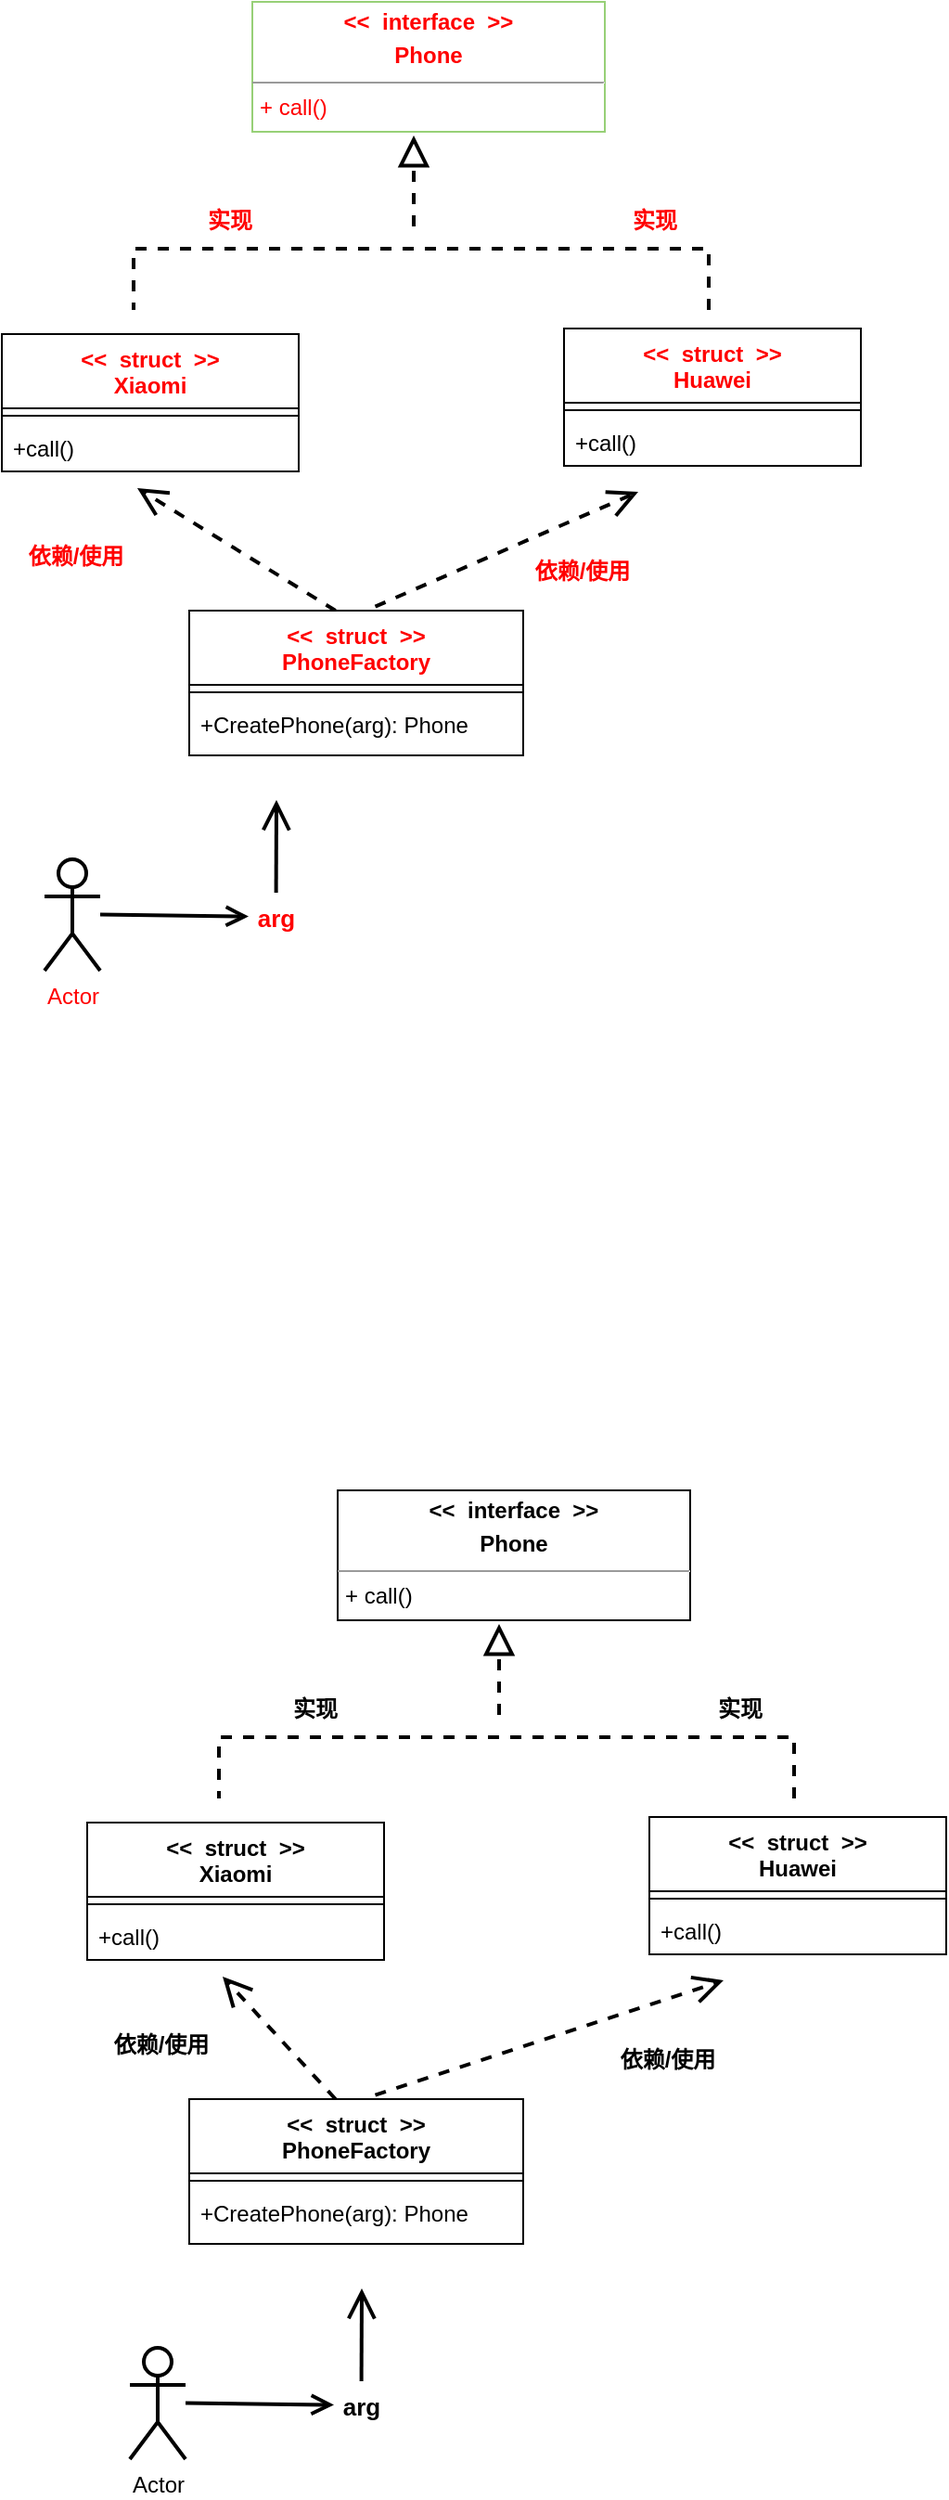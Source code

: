<mxfile version="13.1.3" pages="3">
    <diagram id="6hGFLwfOUW9BJ-s0fimq" name="Page-1">
        <mxGraphModel dx="552" dy="3531" grid="0" gridSize="10" guides="1" tooltips="1" connect="1" arrows="1" fold="1" page="0" pageScale="1" pageWidth="827" pageHeight="2000" background="none" math="0" shadow="0">
            <root>
                <mxCell id="0"/>
                <mxCell id="1" parent="0"/>
                <mxCell id="LPrqTVwyO32H7xe0jWxw-1" value="" style="endArrow=open;dashed=1;endFill=0;endSize=12;html=1;strokeWidth=2;exitX=0.438;exitY=0;exitDx=0;exitDy=0;exitPerimeter=0;fontColor=#FF0000;" parent="1" source="LPrqTVwyO32H7xe0jWxw-19" edge="1">
                    <mxGeometry width="160" relative="1" as="geometry">
                        <mxPoint x="280" y="-2669" as="sourcePoint"/>
                        <mxPoint x="280" y="-2836" as="targetPoint"/>
                    </mxGeometry>
                </mxCell>
                <mxCell id="LPrqTVwyO32H7xe0jWxw-2" value="&lt;p style=&quot;margin: 0px ; margin-top: 4px ; text-align: center&quot;&gt;&lt;b&gt;&amp;lt;&amp;lt;&amp;nbsp; interface&amp;nbsp; &amp;gt;&amp;gt;&lt;/b&gt;&lt;br&gt;&lt;/p&gt;&lt;p style=&quot;margin: 4px 0px 0px ; text-align: center&quot;&gt;&lt;b&gt;Phone&lt;/b&gt;&lt;/p&gt;&lt;hr size=&quot;1&quot;&gt;&lt;p style=&quot;margin: 0px ; margin-left: 4px&quot;&gt;+ call()&lt;br&gt;&lt;/p&gt;" style="verticalAlign=top;align=left;overflow=fill;fontSize=12;fontFamily=Helvetica;html=1;strokeColor=#97D077;fontColor=#FF0000;" parent="1" vertex="1">
                    <mxGeometry x="342" y="-3098" width="190" height="70" as="geometry"/>
                </mxCell>
                <mxCell id="LPrqTVwyO32H7xe0jWxw-3" value="" style="strokeWidth=2;html=1;shape=mxgraph.flowchart.annotation_1;align=left;pointerEvents=1;dashed=1;direction=south;endArrow=block;dashed=1;endFill=0;endSize=12;html=1;strokeWidth=2;exitX=0.025;exitY=0.971;exitDx=0;exitDy=0;exitPerimeter=0;fontColor=#FF0000;" parent="1" vertex="1">
                    <mxGeometry x="278" y="-2965" width="310" height="33" as="geometry"/>
                </mxCell>
                <mxCell id="LPrqTVwyO32H7xe0jWxw-4" value="" style="endArrow=open;dashed=1;endFill=0;endSize=12;html=1;strokeWidth=2;exitX=0.557;exitY=-0.028;exitDx=0;exitDy=0;exitPerimeter=0;fontColor=#FF0000;" parent="1" source="LPrqTVwyO32H7xe0jWxw-19" edge="1">
                    <mxGeometry width="160" relative="1" as="geometry">
                        <mxPoint x="310" y="-2689" as="sourcePoint"/>
                        <mxPoint x="550" y="-2834" as="targetPoint"/>
                    </mxGeometry>
                </mxCell>
                <mxCell id="LPrqTVwyO32H7xe0jWxw-5" value="实现" style="text;align=center;fontStyle=1;verticalAlign=middle;spacingLeft=3;spacingRight=3;strokeColor=none;rotatable=0;points=[[0,0.5],[1,0.5]];portConstraint=eastwest;dashed=1;fontColor=#FF0000;" parent="1" vertex="1">
                    <mxGeometry x="290" y="-2994" width="80" height="26" as="geometry"/>
                </mxCell>
                <mxCell id="LPrqTVwyO32H7xe0jWxw-6" value="实现" style="text;align=center;fontStyle=1;verticalAlign=middle;spacingLeft=3;spacingRight=3;strokeColor=none;rotatable=0;points=[[0,0.5],[1,0.5]];portConstraint=eastwest;dashed=1;fontColor=#FF0000;" parent="1" vertex="1">
                    <mxGeometry x="519" y="-2994" width="80" height="26" as="geometry"/>
                </mxCell>
                <mxCell id="LPrqTVwyO32H7xe0jWxw-7" value="依赖/使用" style="text;align=center;fontStyle=1;verticalAlign=middle;spacingLeft=3;spacingRight=3;strokeColor=none;rotatable=0;points=[[0,0.5],[1,0.5]];portConstraint=eastwest;dashed=1;fontColor=#FF0000;" parent="1" vertex="1">
                    <mxGeometry x="207" y="-2813" width="80" height="26" as="geometry"/>
                </mxCell>
                <mxCell id="LPrqTVwyO32H7xe0jWxw-8" value="依赖/使用" style="text;align=center;fontStyle=1;verticalAlign=middle;spacingLeft=3;spacingRight=3;strokeColor=none;rotatable=0;points=[[0,0.5],[1,0.5]];portConstraint=eastwest;dashed=1;fontColor=#FF0000;" parent="1" vertex="1">
                    <mxGeometry x="480" y="-2805" width="80" height="26" as="geometry"/>
                </mxCell>
                <mxCell id="LPrqTVwyO32H7xe0jWxw-9" value="Actor" style="shape=umlActor;verticalLabelPosition=bottom;labelBackgroundColor=#ffffff;verticalAlign=top;html=1;strokeWidth=2;fontColor=#FF0000;" parent="1" vertex="1">
                    <mxGeometry x="230" y="-2636" width="30" height="60" as="geometry"/>
                </mxCell>
                <mxCell id="LPrqTVwyO32H7xe0jWxw-10" value="arg" style="text;align=center;fontStyle=1;verticalAlign=middle;spacingLeft=3;spacingRight=3;strokeColor=none;rotatable=0;points=[[0,0.5],[1,0.5]];portConstraint=eastwest;dashed=1;fontSize=13;fontColor=#FF0000;" parent="1" vertex="1">
                    <mxGeometry x="340" y="-2618" width="30" height="26" as="geometry"/>
                </mxCell>
                <mxCell id="LPrqTVwyO32H7xe0jWxw-11" value="" style="endArrow=open;startArrow=none;endFill=0;startFill=0;endSize=8;startSize=10;html=1;strokeWidth=2;fontSize=13;fontColor=#FF0000;" parent="1" target="LPrqTVwyO32H7xe0jWxw-10" edge="1">
                    <mxGeometry width="160" relative="1" as="geometry">
                        <mxPoint x="260" y="-2606.24" as="sourcePoint"/>
                        <mxPoint x="320" y="-2606.24" as="targetPoint"/>
                        <Array as="points"/>
                    </mxGeometry>
                </mxCell>
                <mxCell id="LPrqTVwyO32H7xe0jWxw-12" value="" style="endArrow=open;endFill=1;endSize=12;html=1;strokeWidth=2;fontSize=13;fontColor=#FF0000;" parent="1" edge="1">
                    <mxGeometry width="160" relative="1" as="geometry">
                        <mxPoint x="354.8" y="-2618" as="sourcePoint"/>
                        <mxPoint x="355.0" y="-2668" as="targetPoint"/>
                    </mxGeometry>
                </mxCell>
                <mxCell id="LPrqTVwyO32H7xe0jWxw-13" value="&lt;&lt;  struct  &gt;&gt;&#10;Xiaomi" style="swimlane;fontStyle=1;align=center;verticalAlign=top;childLayout=stackLayout;horizontal=1;startSize=40;horizontalStack=0;resizeParent=1;resizeParentMax=0;resizeLast=0;collapsible=1;marginBottom=0;fontColor=#FF0000;" parent="1" vertex="1">
                    <mxGeometry x="207" y="-2919" width="160" height="74" as="geometry"/>
                </mxCell>
                <mxCell id="LPrqTVwyO32H7xe0jWxw-14" value="" style="line;strokeWidth=1;fillColor=none;align=left;verticalAlign=middle;spacingTop=-1;spacingLeft=3;spacingRight=3;rotatable=0;labelPosition=right;points=[];portConstraint=eastwest;" parent="LPrqTVwyO32H7xe0jWxw-13" vertex="1">
                    <mxGeometry y="40" width="160" height="8" as="geometry"/>
                </mxCell>
                <mxCell id="LPrqTVwyO32H7xe0jWxw-15" value="+call()" style="text;strokeColor=none;fillColor=none;align=left;verticalAlign=top;spacingLeft=4;spacingRight=4;overflow=hidden;rotatable=0;points=[[0,0.5],[1,0.5]];portConstraint=eastwest;" parent="LPrqTVwyO32H7xe0jWxw-13" vertex="1">
                    <mxGeometry y="48" width="160" height="26" as="geometry"/>
                </mxCell>
                <mxCell id="LPrqTVwyO32H7xe0jWxw-16" value="&lt;&lt;  struct  &gt;&gt;&#10;Huawei" style="swimlane;fontStyle=1;align=center;verticalAlign=top;childLayout=stackLayout;horizontal=1;startSize=40;horizontalStack=0;resizeParent=1;resizeParentMax=0;resizeLast=0;collapsible=1;marginBottom=0;fontColor=#FF0000;" parent="1" vertex="1">
                    <mxGeometry x="510" y="-2922" width="160" height="74" as="geometry"/>
                </mxCell>
                <mxCell id="LPrqTVwyO32H7xe0jWxw-17" value="" style="line;strokeWidth=1;fillColor=none;align=left;verticalAlign=middle;spacingTop=-1;spacingLeft=3;spacingRight=3;rotatable=0;labelPosition=right;points=[];portConstraint=eastwest;" parent="LPrqTVwyO32H7xe0jWxw-16" vertex="1">
                    <mxGeometry y="40" width="160" height="8" as="geometry"/>
                </mxCell>
                <mxCell id="LPrqTVwyO32H7xe0jWxw-18" value="+call()" style="text;strokeColor=none;fillColor=none;align=left;verticalAlign=top;spacingLeft=4;spacingRight=4;overflow=hidden;rotatable=0;points=[[0,0.5],[1,0.5]];portConstraint=eastwest;" parent="LPrqTVwyO32H7xe0jWxw-16" vertex="1">
                    <mxGeometry y="48" width="160" height="26" as="geometry"/>
                </mxCell>
                <mxCell id="LPrqTVwyO32H7xe0jWxw-22" value="" style="endArrow=block;dashed=1;endFill=0;endSize=12;html=1;strokeWidth=2;fontColor=#FF0000;" parent="1" edge="1">
                    <mxGeometry width="160" relative="1" as="geometry">
                        <mxPoint x="428.996" y="-2977" as="sourcePoint"/>
                        <mxPoint x="429.0" y="-3026" as="targetPoint"/>
                    </mxGeometry>
                </mxCell>
                <mxCell id="LPrqTVwyO32H7xe0jWxw-23" value="" style="endArrow=open;dashed=1;endFill=0;endSize=12;html=1;strokeWidth=2;exitX=0.438;exitY=0;exitDx=0;exitDy=0;exitPerimeter=0;" parent="1" source="LPrqTVwyO32H7xe0jWxw-41" edge="1">
                    <mxGeometry width="160" relative="1" as="geometry">
                        <mxPoint x="326" y="-1867" as="sourcePoint"/>
                        <mxPoint x="326" y="-2034" as="targetPoint"/>
                    </mxGeometry>
                </mxCell>
                <mxCell id="LPrqTVwyO32H7xe0jWxw-24" value="&lt;p style=&quot;margin: 0px ; margin-top: 4px ; text-align: center&quot;&gt;&lt;b&gt;&amp;lt;&amp;lt;&amp;nbsp; interface&amp;nbsp; &amp;gt;&amp;gt;&lt;/b&gt;&lt;br&gt;&lt;/p&gt;&lt;p style=&quot;margin: 4px 0px 0px ; text-align: center&quot;&gt;&lt;b&gt;Phone&lt;/b&gt;&lt;/p&gt;&lt;hr size=&quot;1&quot;&gt;&lt;p style=&quot;margin: 0px ; margin-left: 4px&quot;&gt;+ call()&lt;br&gt;&lt;/p&gt;" style="verticalAlign=top;align=left;overflow=fill;fontSize=12;fontFamily=Helvetica;html=1;" parent="1" vertex="1">
                    <mxGeometry x="388" y="-2296" width="190" height="70" as="geometry"/>
                </mxCell>
                <mxCell id="LPrqTVwyO32H7xe0jWxw-25" value="" style="strokeWidth=2;html=1;shape=mxgraph.flowchart.annotation_1;align=left;pointerEvents=1;dashed=1;direction=south;endArrow=block;dashed=1;endFill=0;endSize=12;html=1;strokeWidth=2;exitX=0.025;exitY=0.971;exitDx=0;exitDy=0;exitPerimeter=0;" parent="1" vertex="1">
                    <mxGeometry x="324" y="-2163" width="310" height="33" as="geometry"/>
                </mxCell>
                <mxCell id="LPrqTVwyO32H7xe0jWxw-26" value="" style="endArrow=open;dashed=1;endFill=0;endSize=12;html=1;strokeWidth=2;exitX=0.557;exitY=-0.028;exitDx=0;exitDy=0;exitPerimeter=0;" parent="1" source="LPrqTVwyO32H7xe0jWxw-41" edge="1">
                    <mxGeometry width="160" relative="1" as="geometry">
                        <mxPoint x="356" y="-1887" as="sourcePoint"/>
                        <mxPoint x="596" y="-2032" as="targetPoint"/>
                    </mxGeometry>
                </mxCell>
                <mxCell id="LPrqTVwyO32H7xe0jWxw-27" value="实现" style="text;align=center;fontStyle=1;verticalAlign=middle;spacingLeft=3;spacingRight=3;strokeColor=none;rotatable=0;points=[[0,0.5],[1,0.5]];portConstraint=eastwest;dashed=1;" parent="1" vertex="1">
                    <mxGeometry x="336" y="-2192" width="80" height="26" as="geometry"/>
                </mxCell>
                <mxCell id="LPrqTVwyO32H7xe0jWxw-28" value="实现" style="text;align=center;fontStyle=1;verticalAlign=middle;spacingLeft=3;spacingRight=3;strokeColor=none;rotatable=0;points=[[0,0.5],[1,0.5]];portConstraint=eastwest;dashed=1;" parent="1" vertex="1">
                    <mxGeometry x="565" y="-2192" width="80" height="26" as="geometry"/>
                </mxCell>
                <mxCell id="LPrqTVwyO32H7xe0jWxw-29" value="依赖/使用" style="text;align=center;fontStyle=1;verticalAlign=middle;spacingLeft=3;spacingRight=3;strokeColor=none;rotatable=0;points=[[0,0.5],[1,0.5]];portConstraint=eastwest;dashed=1;" parent="1" vertex="1">
                    <mxGeometry x="253" y="-2011" width="80" height="26" as="geometry"/>
                </mxCell>
                <mxCell id="LPrqTVwyO32H7xe0jWxw-30" value="依赖/使用" style="text;align=center;fontStyle=1;verticalAlign=middle;spacingLeft=3;spacingRight=3;strokeColor=none;rotatable=0;points=[[0,0.5],[1,0.5]];portConstraint=eastwest;dashed=1;" parent="1" vertex="1">
                    <mxGeometry x="526" y="-2003" width="80" height="26" as="geometry"/>
                </mxCell>
                <mxCell id="LPrqTVwyO32H7xe0jWxw-31" value="Actor" style="shape=umlActor;verticalLabelPosition=bottom;labelBackgroundColor=#ffffff;verticalAlign=top;html=1;strokeWidth=2;" parent="1" vertex="1">
                    <mxGeometry x="276" y="-1834" width="30" height="60" as="geometry"/>
                </mxCell>
                <mxCell id="LPrqTVwyO32H7xe0jWxw-32" value="arg" style="text;align=center;fontStyle=1;verticalAlign=middle;spacingLeft=3;spacingRight=3;strokeColor=none;rotatable=0;points=[[0,0.5],[1,0.5]];portConstraint=eastwest;dashed=1;fontSize=13;" parent="1" vertex="1">
                    <mxGeometry x="386" y="-1816" width="30" height="26" as="geometry"/>
                </mxCell>
                <mxCell id="LPrqTVwyO32H7xe0jWxw-33" value="" style="endArrow=open;startArrow=none;endFill=0;startFill=0;endSize=8;startSize=10;html=1;strokeWidth=2;fontSize=13;" parent="1" target="LPrqTVwyO32H7xe0jWxw-32" edge="1">
                    <mxGeometry width="160" relative="1" as="geometry">
                        <mxPoint x="306" y="-1804.24" as="sourcePoint"/>
                        <mxPoint x="366" y="-1804.24" as="targetPoint"/>
                        <Array as="points"/>
                    </mxGeometry>
                </mxCell>
                <mxCell id="LPrqTVwyO32H7xe0jWxw-34" value="" style="endArrow=open;endFill=1;endSize=12;html=1;strokeWidth=2;fontSize=13;" parent="1" edge="1">
                    <mxGeometry width="160" relative="1" as="geometry">
                        <mxPoint x="400.8" y="-1816" as="sourcePoint"/>
                        <mxPoint x="401.0" y="-1866" as="targetPoint"/>
                    </mxGeometry>
                </mxCell>
                <mxCell id="LPrqTVwyO32H7xe0jWxw-44" value="" style="endArrow=block;dashed=1;endFill=0;endSize=12;html=1;strokeWidth=2;" parent="1" edge="1">
                    <mxGeometry width="160" relative="1" as="geometry">
                        <mxPoint x="474.996" y="-2175" as="sourcePoint"/>
                        <mxPoint x="475.0" y="-2224" as="targetPoint"/>
                    </mxGeometry>
                </mxCell>
                <mxCell id="LPrqTVwyO32H7xe0jWxw-35" value="&lt;&lt;  struct  &gt;&gt;&#10;Xiaomi" style="swimlane;fontStyle=1;align=center;verticalAlign=top;childLayout=stackLayout;horizontal=1;startSize=40;horizontalStack=0;resizeParent=1;resizeParentMax=0;resizeLast=0;collapsible=1;marginBottom=0;" parent="1" vertex="1">
                    <mxGeometry x="253" y="-2117" width="160" height="74" as="geometry"/>
                </mxCell>
                <mxCell id="LPrqTVwyO32H7xe0jWxw-36" value="" style="line;strokeWidth=1;fillColor=none;align=left;verticalAlign=middle;spacingTop=-1;spacingLeft=3;spacingRight=3;rotatable=0;labelPosition=right;points=[];portConstraint=eastwest;" parent="LPrqTVwyO32H7xe0jWxw-35" vertex="1">
                    <mxGeometry y="40" width="160" height="8" as="geometry"/>
                </mxCell>
                <mxCell id="LPrqTVwyO32H7xe0jWxw-37" value="+call()" style="text;strokeColor=none;fillColor=none;align=left;verticalAlign=top;spacingLeft=4;spacingRight=4;overflow=hidden;rotatable=0;points=[[0,0.5],[1,0.5]];portConstraint=eastwest;" parent="LPrqTVwyO32H7xe0jWxw-35" vertex="1">
                    <mxGeometry y="48" width="160" height="26" as="geometry"/>
                </mxCell>
                <mxCell id="LPrqTVwyO32H7xe0jWxw-38" value="&lt;&lt;  struct  &gt;&gt;&#10;Huawei" style="swimlane;fontStyle=1;align=center;verticalAlign=top;childLayout=stackLayout;horizontal=1;startSize=40;horizontalStack=0;resizeParent=1;resizeParentMax=0;resizeLast=0;collapsible=1;marginBottom=0;" parent="1" vertex="1">
                    <mxGeometry x="556" y="-2120" width="160" height="74" as="geometry"/>
                </mxCell>
                <mxCell id="LPrqTVwyO32H7xe0jWxw-39" value="" style="line;strokeWidth=1;fillColor=none;align=left;verticalAlign=middle;spacingTop=-1;spacingLeft=3;spacingRight=3;rotatable=0;labelPosition=right;points=[];portConstraint=eastwest;" parent="LPrqTVwyO32H7xe0jWxw-38" vertex="1">
                    <mxGeometry y="40" width="160" height="8" as="geometry"/>
                </mxCell>
                <mxCell id="LPrqTVwyO32H7xe0jWxw-40" value="+call()" style="text;strokeColor=none;fillColor=none;align=left;verticalAlign=top;spacingLeft=4;spacingRight=4;overflow=hidden;rotatable=0;points=[[0,0.5],[1,0.5]];portConstraint=eastwest;" parent="LPrqTVwyO32H7xe0jWxw-38" vertex="1">
                    <mxGeometry y="48" width="160" height="26" as="geometry"/>
                </mxCell>
                <mxCell id="LPrqTVwyO32H7xe0jWxw-41" value="&lt;&lt;  struct  &gt;&gt;&#10;PhoneFactory" style="swimlane;fontStyle=1;align=center;verticalAlign=top;childLayout=stackLayout;horizontal=1;startSize=40;horizontalStack=0;resizeParent=1;resizeParentMax=0;resizeLast=0;collapsible=1;marginBottom=0;" parent="1" vertex="1">
                    <mxGeometry x="308" y="-1968" width="180" height="78" as="geometry"/>
                </mxCell>
                <mxCell id="LPrqTVwyO32H7xe0jWxw-42" value="" style="line;strokeWidth=1;fillColor=none;align=left;verticalAlign=middle;spacingTop=-1;spacingLeft=3;spacingRight=3;rotatable=0;labelPosition=right;points=[];portConstraint=eastwest;" parent="LPrqTVwyO32H7xe0jWxw-41" vertex="1">
                    <mxGeometry y="40" width="180" height="8" as="geometry"/>
                </mxCell>
                <mxCell id="LPrqTVwyO32H7xe0jWxw-43" value="+CreatePhone(arg): Phone" style="text;strokeColor=none;fillColor=none;align=left;verticalAlign=top;spacingLeft=4;spacingRight=4;overflow=hidden;rotatable=0;points=[[0,0.5],[1,0.5]];portConstraint=eastwest;" parent="LPrqTVwyO32H7xe0jWxw-41" vertex="1">
                    <mxGeometry y="48" width="180" height="30" as="geometry"/>
                </mxCell>
                <mxCell id="LPrqTVwyO32H7xe0jWxw-19" value="&lt;&lt;  struct  &gt;&gt;&#10;PhoneFactory" style="swimlane;fontStyle=1;align=center;verticalAlign=top;childLayout=stackLayout;horizontal=1;startSize=40;horizontalStack=0;resizeParent=1;resizeParentMax=0;resizeLast=0;collapsible=1;marginBottom=0;fontColor=#FF0000;" parent="1" vertex="1">
                    <mxGeometry x="308" y="-2770" width="180" height="78" as="geometry"/>
                </mxCell>
                <mxCell id="LPrqTVwyO32H7xe0jWxw-20" value="" style="line;strokeWidth=1;fillColor=none;align=left;verticalAlign=middle;spacingTop=-1;spacingLeft=3;spacingRight=3;rotatable=0;labelPosition=right;points=[];portConstraint=eastwest;" parent="LPrqTVwyO32H7xe0jWxw-19" vertex="1">
                    <mxGeometry y="40" width="180" height="8" as="geometry"/>
                </mxCell>
                <mxCell id="LPrqTVwyO32H7xe0jWxw-21" value="+CreatePhone(arg): Phone" style="text;strokeColor=none;fillColor=none;align=left;verticalAlign=top;spacingLeft=4;spacingRight=4;overflow=hidden;rotatable=0;points=[[0,0.5],[1,0.5]];portConstraint=eastwest;" parent="LPrqTVwyO32H7xe0jWxw-19" vertex="1">
                    <mxGeometry y="48" width="180" height="30" as="geometry"/>
                </mxCell>
            </root>
        </mxGraphModel>
    </diagram>
    <diagram id="GqxT5DbUN5rUpzpiWchW" name="第 2 页">
        &#xa;        
        <mxGraphModel dx="835" dy="6480" grid="0" gridSize="10" guides="1" tooltips="1" connect="1" arrows="1" fold="1" page="1" pageScale="1" pageWidth="827" pageHeight="3000" math="0" shadow="0">
            &#xa;            
            <root>
                &#xa;                
                <mxCell id="YcliV-MDEmz9WEaWqkpm-0"/>
                &#xa;                
                <mxCell id="YcliV-MDEmz9WEaWqkpm-1" parent="YcliV-MDEmz9WEaWqkpm-0"/>
                &#xa;                
                <mxCell id="OH-NGPf-tz0q_ALwSbsI-4" value="" style="shape=umlLifeline;participant=umlActor;perimeter=lifelinePerimeter;whiteSpace=wrap;html=1;container=1;collapsible=0;recursiveResize=0;verticalAlign=top;spacingTop=36;labelBackgroundColor=#ffffff;outlineConnect=0;dashed=1;strokeWidth=2;" parent="YcliV-MDEmz9WEaWqkpm-1" vertex="1">
                    &#xa;                    
                    <mxGeometry x="50" y="-5760" width="30" height="240" as="geometry"/>
                    &#xa;                
                </mxCell>
                &#xa;                
                <mxCell id="WsukbBcP7y79H6mgp_u3-10" value="" style="endArrow=open;endFill=1;endSize=12;html=1;strokeWidth=2;" parent="OH-NGPf-tz0q_ALwSbsI-4" target="WsukbBcP7y79H6mgp_u3-9" edge="1">
                    &#xa;                    
                    <mxGeometry width="160" relative="1" as="geometry">
                        &#xa;                        
                        <mxPoint x="20" y="120" as="sourcePoint"/>
                        &#xa;                        
                        <mxPoint x="180" y="120" as="targetPoint"/>
                        &#xa;                    
                    </mxGeometry>
                    &#xa;                
                </mxCell>
                &#xa;                
                <mxCell id="ylOkWD0EDFI4Kuo16Kxo-6" value="" style="endArrow=block;endFill=1;endSize=12;html=1;strokeWidth=2;" parent="OH-NGPf-tz0q_ALwSbsI-4" edge="1">
                    &#xa;                    
                    <mxGeometry width="160" relative="1" as="geometry">
                        &#xa;                        
                        <mxPoint x="19" y="194" as="sourcePoint"/>
                        &#xa;                        
                        <mxPoint x="412" y="194" as="targetPoint"/>
                        &#xa;                    
                    </mxGeometry>
                    &#xa;                
                </mxCell>
                &#xa;                
                <mxCell id="WsukbBcP7y79H6mgp_u3-9" value="&lt;font style=&quot;font-size: 12px&quot;&gt;:PhoneFactory&lt;/font&gt;" style="shape=umlLifeline;perimeter=lifelinePerimeter;whiteSpace=wrap;html=1;container=1;collapsible=0;recursiveResize=0;outlineConnect=0;strokeWidth=2;" parent="YcliV-MDEmz9WEaWqkpm-1" vertex="1">
                    &#xa;                    
                    <mxGeometry x="210" y="-5760" width="100" height="250" as="geometry"/>
                    &#xa;                
                </mxCell>
                &#xa;                
                <mxCell id="A3NmM0RyveNz-u6qY1ek-0" value="" style="html=1;points=[];perimeter=orthogonalPerimeter;strokeWidth=2;" parent="WsukbBcP7y79H6mgp_u3-9" vertex="1">
                    &#xa;                    
                    <mxGeometry x="45" y="110" width="10" height="50" as="geometry"/>
                    &#xa;                
                </mxCell>
                &#xa;                
                <mxCell id="ylOkWD0EDFI4Kuo16Kxo-0" value="&lt;span style=&quot;color: rgb(240 , 240 , 240) ; font-family: &amp;#34;helvetica&amp;#34; ; font-size: 12px ; font-style: normal ; font-weight: 400 ; letter-spacing: normal ; text-align: left ; text-indent: 0px ; text-transform: none ; word-spacing: 0px ; background-color: rgb(42 , 42 , 42) ; float: none ; display: inline&quot;&gt;+CreatePhone(arg): Phone&lt;/span&gt;" style="text;whiteSpace=wrap;html=1;" parent="YcliV-MDEmz9WEaWqkpm-1" vertex="1">
                    &#xa;                    
                    <mxGeometry x="80" y="-5668" width="180" height="30" as="geometry"/>
                    &#xa;                
                </mxCell>
                &#xa;                
                <mxCell id="ylOkWD0EDFI4Kuo16Kxo-1" value="&lt;font style=&quot;font-size: 12px&quot;&gt;: XiaoMi&lt;/font&gt;" style="shape=umlLifeline;perimeter=lifelinePerimeter;whiteSpace=wrap;html=1;container=1;collapsible=0;recursiveResize=0;outlineConnect=0;strokeWidth=2;" parent="YcliV-MDEmz9WEaWqkpm-1" vertex="1">
                    &#xa;                    
                    <mxGeometry x="414" y="-5638" width="100" height="128" as="geometry"/>
                    &#xa;                
                </mxCell>
                &#xa;                
                <mxCell id="ylOkWD0EDFI4Kuo16Kxo-2" value="" style="html=1;points=[];perimeter=orthogonalPerimeter;strokeWidth=2;" parent="ylOkWD0EDFI4Kuo16Kxo-1" vertex="1">
                    &#xa;                    
                    <mxGeometry x="45" y="68" width="10" height="12" as="geometry"/>
                    &#xa;                
                </mxCell>
                &#xa;                
                <mxCell id="ylOkWD0EDFI4Kuo16Kxo-3" value="&lt;span style=&quot;color: rgb(240 , 240 , 240) ; font-family: &amp;#34;helvetica&amp;#34; ; font-size: 12px ; font-style: normal ; font-weight: 400 ; letter-spacing: normal ; text-align: left ; text-indent: 0px ; text-transform: none ; word-spacing: 0px ; background-color: rgb(42 , 42 , 42) ; float: none ; display: inline&quot;&gt;返回&amp;lt;&amp;lt;创建&amp;gt;&amp;gt;&lt;/span&gt;" style="text;whiteSpace=wrap;html=1;" parent="YcliV-MDEmz9WEaWqkpm-1" vertex="1">
                    &#xa;                    
                    <mxGeometry x="300" y="-5644" width="80" height="30" as="geometry"/>
                    &#xa;                
                </mxCell>
                &#xa;                
                <mxCell id="ylOkWD0EDFI4Kuo16Kxo-5" value="" style="endArrow=open;endFill=1;endSize=12;html=1;strokeWidth=2;dashed=1;" parent="YcliV-MDEmz9WEaWqkpm-1" edge="1">
                    &#xa;                    
                    <mxGeometry width="160" relative="1" as="geometry">
                        &#xa;                        
                        <mxPoint x="270" y="-5616" as="sourcePoint"/>
                        &#xa;                        
                        <mxPoint x="410" y="-5616" as="targetPoint"/>
                        &#xa;                    
                    </mxGeometry>
                    &#xa;                
                </mxCell>
                &#xa;                
                <mxCell id="NM9PHdFCtyh-GzvFAFuF-0" value="&lt;span style=&quot;color: rgb(240 , 240 , 240) ; font-family: &amp;#34;helvetica&amp;#34; ; font-size: 12px ; font-style: normal ; font-weight: 400 ; letter-spacing: normal ; text-align: left ; text-indent: 0px ; text-transform: none ; word-spacing: 0px ; background-color: rgb(42 , 42 , 42) ; float: none ; display: inline&quot;&gt;1.1&lt;/span&gt;" style="text;whiteSpace=wrap;html=1;" parent="YcliV-MDEmz9WEaWqkpm-1" vertex="1">
                    &#xa;                    
                    <mxGeometry x="110" y="-5638" width="20" height="30" as="geometry"/>
                    &#xa;                
                </mxCell>
                &#xa;                
                <mxCell id="NM9PHdFCtyh-GzvFAFuF-1" value="&lt;span style=&quot;color: rgb(240 , 240 , 240) ; font-family: &amp;#34;helvetica&amp;#34; ; font-size: 12px ; font-style: normal ; font-weight: 400 ; letter-spacing: normal ; text-align: left ; text-indent: 0px ; text-transform: none ; word-spacing: 0px ; background-color: rgb(42 , 42 , 42) ; float: none ; display: inline&quot;&gt;1.2&lt;/span&gt;" style="text;whiteSpace=wrap;html=1;" parent="YcliV-MDEmz9WEaWqkpm-1" vertex="1">
                    &#xa;                    
                    <mxGeometry x="330" y="-5614" width="20" height="30" as="geometry"/>
                    &#xa;                
                </mxCell>
                &#xa;                
                <mxCell id="NM9PHdFCtyh-GzvFAFuF-2" value="&lt;span style=&quot;color: rgb(240 , 240 , 240) ; font-family: &amp;#34;helvetica&amp;#34; ; font-size: 12px ; font-style: normal ; font-weight: 400 ; letter-spacing: normal ; text-align: left ; text-indent: 0px ; text-transform: none ; word-spacing: 0px ; background-color: rgb(42 , 42 , 42) ; float: none ; display: inline&quot;&gt;1.3&amp;nbsp;&amp;nbsp;&lt;/span&gt;" style="text;whiteSpace=wrap;html=1;" parent="YcliV-MDEmz9WEaWqkpm-1" vertex="1">
                    &#xa;                    
                    <mxGeometry x="100" y="-5566" width="60" height="30" as="geometry"/>
                    &#xa;                
                </mxCell>
                &#xa;                
                <mxCell id="NM9PHdFCtyh-GzvFAFuF-3" value="&lt;span style=&quot;color: rgb(240 , 240 , 240) ; font-family: &amp;#34;helvetica&amp;#34; ; font-size: 12px ; font-style: normal ; font-weight: 400 ; letter-spacing: normal ; text-align: left ; text-indent: 0px ; text-transform: none ; word-spacing: 0px ; background-color: rgb(42 , 42 , 42) ; float: none ; display: inline&quot;&gt;调用产品函数&amp;nbsp; &amp;nbsp;call()&lt;/span&gt;" style="text;whiteSpace=wrap;html=1;" parent="YcliV-MDEmz9WEaWqkpm-1" vertex="1">
                    &#xa;                    
                    <mxGeometry x="100" y="-5590" width="140" height="30" as="geometry"/>
                    &#xa;                
                </mxCell>
                &#xa;                
                <mxCell id="NM9PHdFCtyh-GzvFAFuF-4" value="" style="shape=umlDestroy;whiteSpace=wrap;html=1;strokeWidth=3;" parent="YcliV-MDEmz9WEaWqkpm-1" vertex="1">
                    &#xa;                    
                    <mxGeometry x="454.5" y="-5510" width="19" height="10" as="geometry"/>
                    &#xa;                
                </mxCell>
                &#xa;            
            </root>
            &#xa;        
        </mxGraphModel>
        &#xa;    
    </diagram>
    <diagram id="7zdInmmqJVZZddCzlzYQ" name="增加产品">
        &#xa;        &#xa;        &#xa;        &#xa;        &#xa;        
        <mxGraphModel dx="761" dy="3331" grid="0" gridSize="10" guides="1" tooltips="1" connect="1" arrows="1" fold="1" page="1" pageScale="1" pageWidth="1500" pageHeight="1000" math="0" shadow="0">
            &#xa;            &#xa;            &#xa;            &#xa;            &#xa;            
            <root>
                &#xa;                &#xa;                &#xa;                &#xa;                &#xa;                
                <mxCell id="sdn3zyctudOTxT8fEXAI-0"/>
                &#xa;                &#xa;                &#xa;                &#xa;                &#xa;                
                <mxCell id="sdn3zyctudOTxT8fEXAI-1" parent="sdn3zyctudOTxT8fEXAI-0"/>
                &#xa;                &#xa;                &#xa;                &#xa;                &#xa;                
                <mxCell id="wQ-sz_Q0fq9rv3qAn3DZ-0" value="" style="endArrow=open;dashed=1;endFill=0;endSize=12;html=1;strokeWidth=2;exitX=0.438;exitY=0;exitDx=0;exitDy=0;exitPerimeter=0;" parent="sdn3zyctudOTxT8fEXAI-1" source="wQ-sz_Q0fq9rv3qAn3DZ-15" edge="1">
                    &#xa;                    &#xa;                    &#xa;                    &#xa;                    &#xa;                    
                    <mxGeometry width="160" relative="1" as="geometry">
                        &#xa;                        &#xa;                        &#xa;                        &#xa;                        &#xa;                        
                        <mxPoint x="240" y="-2389" as="sourcePoint"/>
                        &#xa;                        &#xa;                        &#xa;                        &#xa;                        &#xa;                        
                        <mxPoint x="230" y="-2530" as="targetPoint"/>
                        &#xa;                        &#xa;                        &#xa;                    &#xa;                    &#xa;                    
                    </mxGeometry>
                    &#xa;                    &#xa;                    &#xa;                &#xa;                &#xa;                
                </mxCell>
                &#xa;                &#xa;                &#xa;                &#xa;                &#xa;                
                <mxCell id="wQ-sz_Q0fq9rv3qAn3DZ-1" value="&lt;p style=&quot;margin: 0px ; margin-top: 4px ; text-align: center&quot;&gt;&lt;b&gt;&amp;lt;&amp;lt;&amp;nbsp; interface&amp;nbsp; &amp;gt;&amp;gt;&lt;/b&gt;&lt;br&gt;&lt;/p&gt;&lt;p style=&quot;margin: 4px 0px 0px ; text-align: center&quot;&gt;&lt;b&gt;Phone&lt;/b&gt;&lt;/p&gt;&lt;hr size=&quot;1&quot;&gt;&lt;p style=&quot;margin: 0px ; margin-left: 4px&quot;&gt;+ call()&lt;br&gt;&lt;/p&gt;" style="verticalAlign=top;align=left;overflow=fill;fontSize=12;fontFamily=Helvetica;html=1;" parent="sdn3zyctudOTxT8fEXAI-1" vertex="1">
                    &#xa;                    &#xa;                    &#xa;                    &#xa;                    &#xa;                    
                    <mxGeometry x="300" y="-2830" width="190" height="70" as="geometry"/>
                    &#xa;                    &#xa;                    &#xa;                &#xa;                &#xa;                
                </mxCell>
                &#xa;                &#xa;                &#xa;                &#xa;                &#xa;                
                <mxCell id="wQ-sz_Q0fq9rv3qAn3DZ-2" value="" style="strokeWidth=2;html=1;shape=mxgraph.flowchart.annotation_1;align=left;pointerEvents=1;dashed=1;direction=south;endArrow=block;dashed=1;endFill=0;endSize=12;html=1;strokeWidth=2;exitX=0.025;exitY=0.971;exitDx=0;exitDy=0;exitPerimeter=0;" parent="sdn3zyctudOTxT8fEXAI-1" vertex="1">
                    &#xa;                    &#xa;                    &#xa;                    &#xa;                    &#xa;                    
                    <mxGeometry x="240" y="-2688" width="310" height="60" as="geometry"/>
                    &#xa;                    &#xa;                    &#xa;                &#xa;                &#xa;                
                </mxCell>
                &#xa;                &#xa;                &#xa;                &#xa;                &#xa;                
                <mxCell id="wQ-sz_Q0fq9rv3qAn3DZ-3" value="" style="endArrow=block;dashed=1;endFill=0;endSize=12;html=1;strokeWidth=2;" parent="sdn3zyctudOTxT8fEXAI-1" source="wQ-sz_Q0fq9rv3qAn3DZ-2" edge="1">
                    &#xa;                    &#xa;                    &#xa;                    &#xa;                    &#xa;                    
                    <mxGeometry width="160" relative="1" as="geometry">
                        &#xa;                        &#xa;                        &#xa;                        &#xa;                        &#xa;                        
                        <mxPoint x="396" y="-2680" as="sourcePoint"/>
                        &#xa;                        &#xa;                        &#xa;                        &#xa;                        &#xa;                        
                        <mxPoint x="395.5" y="-2746" as="targetPoint"/>
                        &#xa;                        &#xa;                        &#xa;                    &#xa;                    &#xa;                    
                    </mxGeometry>
                    &#xa;                    &#xa;                    &#xa;                &#xa;                &#xa;                
                </mxCell>
                &#xa;                &#xa;                &#xa;                &#xa;                &#xa;                
                <mxCell id="wQ-sz_Q0fq9rv3qAn3DZ-4" value="" style="endArrow=open;dashed=1;endFill=0;endSize=12;html=1;strokeWidth=2;exitX=0.557;exitY=-0.028;exitDx=0;exitDy=0;exitPerimeter=0;" parent="sdn3zyctudOTxT8fEXAI-1" source="wQ-sz_Q0fq9rv3qAn3DZ-15" edge="1">
                    &#xa;                    &#xa;                    &#xa;                    &#xa;                    &#xa;                    
                    <mxGeometry width="160" relative="1" as="geometry">
                        &#xa;                        &#xa;                        &#xa;                        &#xa;                        &#xa;                        
                        <mxPoint x="270" y="-2409" as="sourcePoint"/>
                        &#xa;                        &#xa;                        &#xa;                        &#xa;                        &#xa;                        
                        <mxPoint x="510" y="-2529" as="targetPoint"/>
                        &#xa;                        &#xa;                        &#xa;                    &#xa;                    &#xa;                    
                    </mxGeometry>
                    &#xa;                    &#xa;                    &#xa;                &#xa;                &#xa;                
                </mxCell>
                &#xa;                &#xa;                &#xa;                &#xa;                &#xa;                
                <mxCell id="wQ-sz_Q0fq9rv3qAn3DZ-5" value="实现" style="text;align=center;fontStyle=1;verticalAlign=middle;spacingLeft=3;spacingRight=3;strokeColor=none;rotatable=0;points=[[0,0.5],[1,0.5]];portConstraint=eastwest;dashed=1;" parent="sdn3zyctudOTxT8fEXAI-1" vertex="1">
                    &#xa;                    &#xa;                    &#xa;                    &#xa;                    &#xa;                    
                    <mxGeometry x="250" y="-2714" width="80" height="26" as="geometry"/>
                    &#xa;                    &#xa;                    &#xa;                &#xa;                &#xa;                
                </mxCell>
                &#xa;                &#xa;                &#xa;                &#xa;                &#xa;                
                <mxCell id="wQ-sz_Q0fq9rv3qAn3DZ-6" value="实现" style="text;align=center;fontStyle=1;verticalAlign=middle;spacingLeft=3;spacingRight=3;strokeColor=none;rotatable=0;points=[[0,0.5],[1,0.5]];portConstraint=eastwest;dashed=1;" parent="sdn3zyctudOTxT8fEXAI-1" vertex="1">
                    &#xa;                    &#xa;                    &#xa;                    &#xa;                    &#xa;                    
                    <mxGeometry x="479" y="-2714" width="80" height="26" as="geometry"/>
                    &#xa;                    &#xa;                    &#xa;                &#xa;                &#xa;                
                </mxCell>
                &#xa;                &#xa;                &#xa;                &#xa;                &#xa;                
                <mxCell id="wQ-sz_Q0fq9rv3qAn3DZ-7" value="依赖/使用" style="text;align=center;fontStyle=1;verticalAlign=middle;spacingLeft=3;spacingRight=3;strokeColor=none;rotatable=0;points=[[0,0.5],[1,0.5]];portConstraint=eastwest;dashed=1;" parent="sdn3zyctudOTxT8fEXAI-1" vertex="1">
                    &#xa;                    &#xa;                    &#xa;                    &#xa;                    &#xa;                    
                    <mxGeometry x="160" y="-2467" width="80" height="26" as="geometry"/>
                    &#xa;                    &#xa;                    &#xa;                &#xa;                &#xa;                
                </mxCell>
                &#xa;                &#xa;                &#xa;                &#xa;                &#xa;                
                <mxCell id="wQ-sz_Q0fq9rv3qAn3DZ-8" value="依赖/使用" style="text;align=center;fontStyle=1;verticalAlign=middle;spacingLeft=3;spacingRight=3;strokeColor=none;rotatable=0;points=[[0,0.5],[1,0.5]];portConstraint=eastwest;dashed=1;" parent="sdn3zyctudOTxT8fEXAI-1" vertex="1">
                    &#xa;                    &#xa;                    &#xa;                    &#xa;                    &#xa;                    
                    <mxGeometry x="410" y="-2467" width="80" height="26" as="geometry"/>
                    &#xa;                    &#xa;                    &#xa;                &#xa;                &#xa;                
                </mxCell>
                &#xa;                &#xa;                &#xa;                &#xa;                &#xa;                
                <mxCell id="wQ-sz_Q0fq9rv3qAn3DZ-18" value="Actor" style="shape=umlActor;verticalLabelPosition=bottom;labelBackgroundColor=#ffffff;verticalAlign=top;html=1;strokeWidth=2;" parent="sdn3zyctudOTxT8fEXAI-1" vertex="1">
                    &#xa;                    &#xa;                    &#xa;                    &#xa;                    &#xa;                    
                    <mxGeometry x="150" y="-2280" width="30" height="60" as="geometry"/>
                    &#xa;                    &#xa;                    &#xa;                &#xa;                &#xa;                
                </mxCell>
                &#xa;                &#xa;                &#xa;                &#xa;                &#xa;                
                <mxCell id="wQ-sz_Q0fq9rv3qAn3DZ-19" value="arg" style="text;align=center;fontStyle=1;verticalAlign=middle;spacingLeft=3;spacingRight=3;strokeColor=none;rotatable=0;points=[[0,0.5],[1,0.5]];portConstraint=eastwest;dashed=1;fontSize=13;" parent="sdn3zyctudOTxT8fEXAI-1" vertex="1">
                    &#xa;                    &#xa;                    &#xa;                    &#xa;                    &#xa;                    
                    <mxGeometry x="260" y="-2262" width="30" height="26" as="geometry"/>
                    &#xa;                    &#xa;                    &#xa;                &#xa;                &#xa;                
                </mxCell>
                &#xa;                &#xa;                &#xa;                &#xa;                &#xa;                
                <mxCell id="wQ-sz_Q0fq9rv3qAn3DZ-20" value="" style="endArrow=open;startArrow=none;endFill=0;startFill=0;endSize=8;startSize=10;html=1;strokeWidth=2;fontSize=13;" parent="sdn3zyctudOTxT8fEXAI-1" target="wQ-sz_Q0fq9rv3qAn3DZ-19" edge="1">
                    &#xa;                    &#xa;                    &#xa;                    &#xa;                    &#xa;                    
                    <mxGeometry width="160" relative="1" as="geometry">
                        &#xa;                        &#xa;                        &#xa;                        &#xa;                        &#xa;                        
                        <mxPoint x="180" y="-2250.24" as="sourcePoint"/>
                        &#xa;                        &#xa;                        &#xa;                        &#xa;                        &#xa;                        
                        <mxPoint x="240" y="-2250.24" as="targetPoint"/>
                        &#xa;                        &#xa;                        &#xa;                        &#xa;                        &#xa;                        
                        <Array as="points"/>
                        &#xa;                        &#xa;                        &#xa;                    &#xa;                    &#xa;                    
                    </mxGeometry>
                    &#xa;                    &#xa;                    &#xa;                &#xa;                &#xa;                
                </mxCell>
                &#xa;                &#xa;                &#xa;                &#xa;                &#xa;                
                <mxCell id="wQ-sz_Q0fq9rv3qAn3DZ-21" value="" style="endArrow=open;endFill=1;endSize=12;html=1;strokeWidth=2;fontSize=13;" parent="sdn3zyctudOTxT8fEXAI-1" edge="1">
                    &#xa;                    &#xa;                    &#xa;                    &#xa;                    &#xa;                    
                    <mxGeometry width="160" relative="1" as="geometry">
                        &#xa;                        &#xa;                        &#xa;                        &#xa;                        &#xa;                        
                        <mxPoint x="274.8" y="-2262" as="sourcePoint"/>
                        &#xa;                        &#xa;                        &#xa;                        &#xa;                        &#xa;                        
                        <mxPoint x="275" y="-2312" as="targetPoint"/>
                        &#xa;                        &#xa;                        &#xa;                    &#xa;                    &#xa;                    
                    </mxGeometry>
                    &#xa;                    &#xa;                    &#xa;                &#xa;                &#xa;                
                </mxCell>
                &#xa;                &#xa;                &#xa;                &#xa;                &#xa;                
                <mxCell id="wQ-sz_Q0fq9rv3qAn3DZ-9" value="&lt;&lt;  struct  &gt;&gt;&#10;Xiaomi" style="swimlane;fontStyle=1;align=center;verticalAlign=top;childLayout=stackLayout;horizontal=1;startSize=40;horizontalStack=0;resizeParent=1;resizeParentMax=0;resizeLast=0;collapsible=1;marginBottom=0;" parent="sdn3zyctudOTxT8fEXAI-1" vertex="1">
                    &#xa;                    &#xa;                    &#xa;                    &#xa;                    &#xa;                    
                    <mxGeometry x="170" y="-2620" width="160" height="74" as="geometry"/>
                    &#xa;                    &#xa;                    &#xa;                &#xa;                &#xa;                
                </mxCell>
                &#xa;                &#xa;                &#xa;                &#xa;                &#xa;                
                <mxCell id="wQ-sz_Q0fq9rv3qAn3DZ-10" value="" style="line;strokeWidth=1;fillColor=none;align=left;verticalAlign=middle;spacingTop=-1;spacingLeft=3;spacingRight=3;rotatable=0;labelPosition=right;points=[];portConstraint=eastwest;" parent="wQ-sz_Q0fq9rv3qAn3DZ-9" vertex="1">
                    &#xa;                    &#xa;                    &#xa;                    &#xa;                    &#xa;                    
                    <mxGeometry y="40" width="160" height="8" as="geometry"/>
                    &#xa;                    &#xa;                    &#xa;                &#xa;                &#xa;                
                </mxCell>
                &#xa;                &#xa;                &#xa;                &#xa;                &#xa;                
                <mxCell id="wQ-sz_Q0fq9rv3qAn3DZ-11" value="+call()" style="text;strokeColor=none;fillColor=none;align=left;verticalAlign=top;spacingLeft=4;spacingRight=4;overflow=hidden;rotatable=0;points=[[0,0.5],[1,0.5]];portConstraint=eastwest;" parent="wQ-sz_Q0fq9rv3qAn3DZ-9" vertex="1">
                    &#xa;                    &#xa;                    &#xa;                    &#xa;                    &#xa;                    
                    <mxGeometry y="48" width="160" height="26" as="geometry"/>
                    &#xa;                    &#xa;                    &#xa;                &#xa;                &#xa;                
                </mxCell>
                &#xa;                &#xa;                &#xa;                &#xa;                &#xa;                
                <mxCell id="wQ-sz_Q0fq9rv3qAn3DZ-12" value="&lt;&lt;  struct  &gt;&gt;&#10;Huawei" style="swimlane;fontStyle=1;align=center;verticalAlign=top;childLayout=stackLayout;horizontal=1;startSize=40;horizontalStack=0;resizeParent=1;resizeParentMax=0;resizeLast=0;collapsible=1;marginBottom=0;" parent="sdn3zyctudOTxT8fEXAI-1" vertex="1">
                    &#xa;                    &#xa;                    &#xa;                    &#xa;                    &#xa;                    
                    <mxGeometry x="470" y="-2620" width="160" height="74" as="geometry"/>
                    &#xa;                    &#xa;                    &#xa;                &#xa;                &#xa;                
                </mxCell>
                &#xa;                &#xa;                &#xa;                &#xa;                &#xa;                
                <mxCell id="wQ-sz_Q0fq9rv3qAn3DZ-13" value="" style="line;strokeWidth=1;fillColor=none;align=left;verticalAlign=middle;spacingTop=-1;spacingLeft=3;spacingRight=3;rotatable=0;labelPosition=right;points=[];portConstraint=eastwest;" parent="wQ-sz_Q0fq9rv3qAn3DZ-12" vertex="1">
                    &#xa;                    &#xa;                    &#xa;                    &#xa;                    &#xa;                    
                    <mxGeometry y="40" width="160" height="8" as="geometry"/>
                    &#xa;                    &#xa;                    &#xa;                &#xa;                &#xa;                
                </mxCell>
                &#xa;                &#xa;                &#xa;                &#xa;                &#xa;                
                <mxCell id="wQ-sz_Q0fq9rv3qAn3DZ-14" value="+call()" style="text;strokeColor=none;fillColor=none;align=left;verticalAlign=top;spacingLeft=4;spacingRight=4;overflow=hidden;rotatable=0;points=[[0,0.5],[1,0.5]];portConstraint=eastwest;" parent="wQ-sz_Q0fq9rv3qAn3DZ-12" vertex="1">
                    &#xa;                    &#xa;                    &#xa;                    &#xa;                    &#xa;                    
                    <mxGeometry y="48" width="160" height="26" as="geometry"/>
                    &#xa;                    &#xa;                    &#xa;                &#xa;                &#xa;                
                </mxCell>
                &#xa;                &#xa;                &#xa;                &#xa;                &#xa;                
                <mxCell id="wQ-sz_Q0fq9rv3qAn3DZ-15" value="&lt;&lt;  struct  &gt;&gt;&#10;PhoneFactory" style="swimlane;fontStyle=1;align=center;verticalAlign=top;childLayout=stackLayout;horizontal=1;startSize=40;horizontalStack=0;resizeParent=1;resizeParentMax=0;resizeLast=0;collapsible=1;marginBottom=0;" parent="sdn3zyctudOTxT8fEXAI-1" vertex="1">
                    &#xa;                    &#xa;                    &#xa;                    &#xa;                    &#xa;                    
                    <mxGeometry x="180" y="-2400" width="180" height="78" as="geometry"/>
                    &#xa;                    &#xa;                    &#xa;                &#xa;                &#xa;                
                </mxCell>
                &#xa;                &#xa;                &#xa;                &#xa;                &#xa;                
                <mxCell id="wQ-sz_Q0fq9rv3qAn3DZ-16" value="" style="line;strokeWidth=1;fillColor=none;align=left;verticalAlign=middle;spacingTop=-1;spacingLeft=3;spacingRight=3;rotatable=0;labelPosition=right;points=[];portConstraint=eastwest;" parent="wQ-sz_Q0fq9rv3qAn3DZ-15" vertex="1">
                    &#xa;                    &#xa;                    &#xa;                    &#xa;                    &#xa;                    
                    <mxGeometry y="40" width="180" height="8" as="geometry"/>
                    &#xa;                    &#xa;                    &#xa;                &#xa;                &#xa;                
                </mxCell>
                &#xa;                &#xa;                &#xa;                &#xa;                &#xa;                
                <mxCell id="wQ-sz_Q0fq9rv3qAn3DZ-17" value="+CreatePhone(arg): Phone" style="text;strokeColor=none;fillColor=none;align=left;verticalAlign=top;spacingLeft=4;spacingRight=4;overflow=hidden;rotatable=0;points=[[0,0.5],[1,0.5]];portConstraint=eastwest;" parent="wQ-sz_Q0fq9rv3qAn3DZ-15" vertex="1">
                    &#xa;                    &#xa;                    &#xa;                    &#xa;                    &#xa;                    
                    <mxGeometry y="48" width="180" height="30" as="geometry"/>
                    &#xa;                    &#xa;                    &#xa;                &#xa;                &#xa;                
                </mxCell>
                &#xa;                &#xa;                &#xa;                &#xa;                &#xa;                
                <mxCell id="wQ-sz_Q0fq9rv3qAn3DZ-22" value="&lt;&lt;  struct  &gt;&gt;&#10;Huawei" style="swimlane;fontStyle=1;align=center;verticalAlign=top;childLayout=stackLayout;horizontal=1;startSize=40;horizontalStack=0;resizeParent=1;resizeParentMax=0;resizeLast=0;collapsible=1;marginBottom=0;strokeColor=#66CC00;" parent="sdn3zyctudOTxT8fEXAI-1" vertex="1">
                    &#xa;                    &#xa;                    &#xa;                    &#xa;                    &#xa;                    
                    <mxGeometry x="700" y="-2620" width="160" height="74" as="geometry"/>
                    &#xa;                    &#xa;                    &#xa;                &#xa;                &#xa;                
                </mxCell>
                &#xa;                &#xa;                &#xa;                &#xa;                &#xa;                
                <mxCell id="wQ-sz_Q0fq9rv3qAn3DZ-23" value="" style="line;strokeWidth=1;fillColor=none;align=left;verticalAlign=middle;spacingTop=-1;spacingLeft=3;spacingRight=3;rotatable=0;labelPosition=right;points=[];portConstraint=eastwest;strokeColor=#66CC00;" parent="wQ-sz_Q0fq9rv3qAn3DZ-22" vertex="1">
                    &#xa;                    &#xa;                    &#xa;                    &#xa;                    &#xa;                    
                    <mxGeometry y="40" width="160" height="8" as="geometry"/>
                    &#xa;                    &#xa;                    &#xa;                &#xa;                &#xa;                
                </mxCell>
                &#xa;                &#xa;                &#xa;                &#xa;                &#xa;                
                <mxCell id="wQ-sz_Q0fq9rv3qAn3DZ-24" value="+call()" style="text;strokeColor=none;fillColor=none;align=left;verticalAlign=top;spacingLeft=4;spacingRight=4;overflow=hidden;rotatable=0;points=[[0,0.5],[1,0.5]];portConstraint=eastwest;" parent="wQ-sz_Q0fq9rv3qAn3DZ-22" vertex="1">
                    &#xa;                    &#xa;                    &#xa;                    &#xa;                    &#xa;                    
                    <mxGeometry y="48" width="160" height="26" as="geometry"/>
                    &#xa;                    &#xa;                    &#xa;                &#xa;                &#xa;                
                </mxCell>
                &#xa;                &#xa;                &#xa;                &#xa;                &#xa;                
                <mxCell id="wQ-sz_Q0fq9rv3qAn3DZ-25" value="" style="endArrow=block;dashed=1;endFill=0;endSize=12;html=1;strokeWidth=2;fontSize=13;edgeStyle=orthogonalEdgeStyle;strokeColor=#66CC00;" parent="sdn3zyctudOTxT8fEXAI-1" edge="1">
                    &#xa;                    &#xa;                    &#xa;                    &#xa;                    &#xa;                    
                    <mxGeometry width="160" relative="1" as="geometry">
                        &#xa;                        &#xa;                        &#xa;                        &#xa;                        &#xa;                        
                        <mxPoint x="770" y="-2628" as="sourcePoint"/>
                        &#xa;                        &#xa;                        &#xa;                        &#xa;                        &#xa;                        
                        <mxPoint x="500" y="-2786" as="targetPoint"/>
                        &#xa;                        &#xa;                        &#xa;                        &#xa;                        &#xa;                        
                        <Array as="points">
                            &#xa;                            &#xa;                            &#xa;                            &#xa;                            &#xa;                            
                            <mxPoint x="770" y="-2776"/>
                            &#xa;                            &#xa;                            &#xa;                            &#xa;                            &#xa;                            
                            <mxPoint x="770" y="-2776"/>
                            &#xa;                            &#xa;                            &#xa;                        &#xa;                        &#xa;                        
                        </Array>
                        &#xa;                        &#xa;                        &#xa;                    &#xa;                    &#xa;                    
                    </mxGeometry>
                    &#xa;                    &#xa;                    &#xa;                &#xa;                &#xa;                
                </mxCell>
                &#xa;                &#xa;                &#xa;                &#xa;                &#xa;                
                <mxCell id="wQ-sz_Q0fq9rv3qAn3DZ-26" value="实现" style="text;align=center;fontStyle=1;verticalAlign=middle;spacingLeft=3;spacingRight=3;strokeColor=none;rotatable=0;points=[[0,0.5],[1,0.5]];portConstraint=eastwest;dashed=1;" parent="sdn3zyctudOTxT8fEXAI-1" vertex="1">
                    &#xa;                    &#xa;                    &#xa;                    &#xa;                    &#xa;                    
                    <mxGeometry x="620" y="-2780" width="80" height="26" as="geometry"/>
                    &#xa;                    &#xa;                    &#xa;                &#xa;                &#xa;                
                </mxCell>
                &#xa;                &#xa;                &#xa;                &#xa;                &#xa;                
                <mxCell id="wQ-sz_Q0fq9rv3qAn3DZ-27" value="" style="endArrow=open;dashed=1;endFill=0;endSize=12;html=1;strokeWidth=2;fontSize=13;edgeStyle=orthogonalEdgeStyle;strokeColor=#66CC00;movable=1;resizable=1;rotatable=1;deletable=1;editable=1;connectable=1;" parent="sdn3zyctudOTxT8fEXAI-1" edge="1">
                    &#xa;                    &#xa;                    &#xa;                    &#xa;                    &#xa;                    
                    <mxGeometry width="160" relative="1" as="geometry">
                        &#xa;                        &#xa;                        &#xa;                        &#xa;                        &#xa;                        
                        <mxPoint x="370" y="-2346" as="sourcePoint"/>
                        &#xa;                        &#xa;                        &#xa;                        &#xa;                        &#xa;                        
                        <mxPoint x="770" y="-2546" as="targetPoint"/>
                        &#xa;                        &#xa;                        &#xa;                        &#xa;                        &#xa;                        
                        <Array as="points">
                            &#xa;                            &#xa;                            &#xa;                            &#xa;                            &#xa;                            
                            <mxPoint x="630" y="-2346"/>
                            &#xa;                            &#xa;                            &#xa;                            &#xa;                            &#xa;                            
                            <mxPoint x="630" y="-2346"/>
                            &#xa;                            &#xa;                            &#xa;                        &#xa;                        &#xa;                        
                        </Array>
                        &#xa;                        &#xa;                        &#xa;                    &#xa;                    &#xa;                    
                    </mxGeometry>
                    &#xa;                    &#xa;                    &#xa;                &#xa;                &#xa;                
                </mxCell>
                &#xa;                &#xa;                &#xa;                &#xa;                &#xa;                
                <mxCell id="wQ-sz_Q0fq9rv3qAn3DZ-28" value="依赖/使用" style="text;align=center;fontStyle=1;verticalAlign=middle;spacingLeft=3;spacingRight=3;strokeColor=none;rotatable=0;points=[[0,0.5],[1,0.5]];portConstraint=eastwest;dashed=1;" parent="sdn3zyctudOTxT8fEXAI-1" vertex="1">
                    &#xa;                    &#xa;                    &#xa;                    &#xa;                    &#xa;                    
                    <mxGeometry x="500" y="-2374" width="80" height="26" as="geometry"/>
                    &#xa;                    &#xa;                    &#xa;                &#xa;                &#xa;                
                </mxCell>
                &#xa;                &#xa;                &#xa;                &#xa;                &#xa;                
                <mxCell id="wQ-sz_Q0fq9rv3qAn3DZ-29" value="只用修改工厂参数即可" style="text;align=center;fontStyle=1;verticalAlign=middle;spacingLeft=3;spacingRight=3;strokeColor=none;rotatable=0;points=[[0,0.5],[1,0.5]];portConstraint=eastwest;dashed=1;" parent="sdn3zyctudOTxT8fEXAI-1" vertex="1">
                    &#xa;                    &#xa;                    &#xa;                    &#xa;                    &#xa;                    
                    <mxGeometry x="500" y="-2340" width="80" height="26" as="geometry"/>
                    &#xa;                    &#xa;                    &#xa;                &#xa;                &#xa;                
                </mxCell>
                &#xa;                &#xa;                &#xa;            &#xa;            &#xa;            
            </root>
            &#xa;            &#xa;            &#xa;        &#xa;        &#xa;        
        </mxGraphModel>
        &#xa;        &#xa;        &#xa;    &#xa;    &#xa;    
    </diagram>
</mxfile>